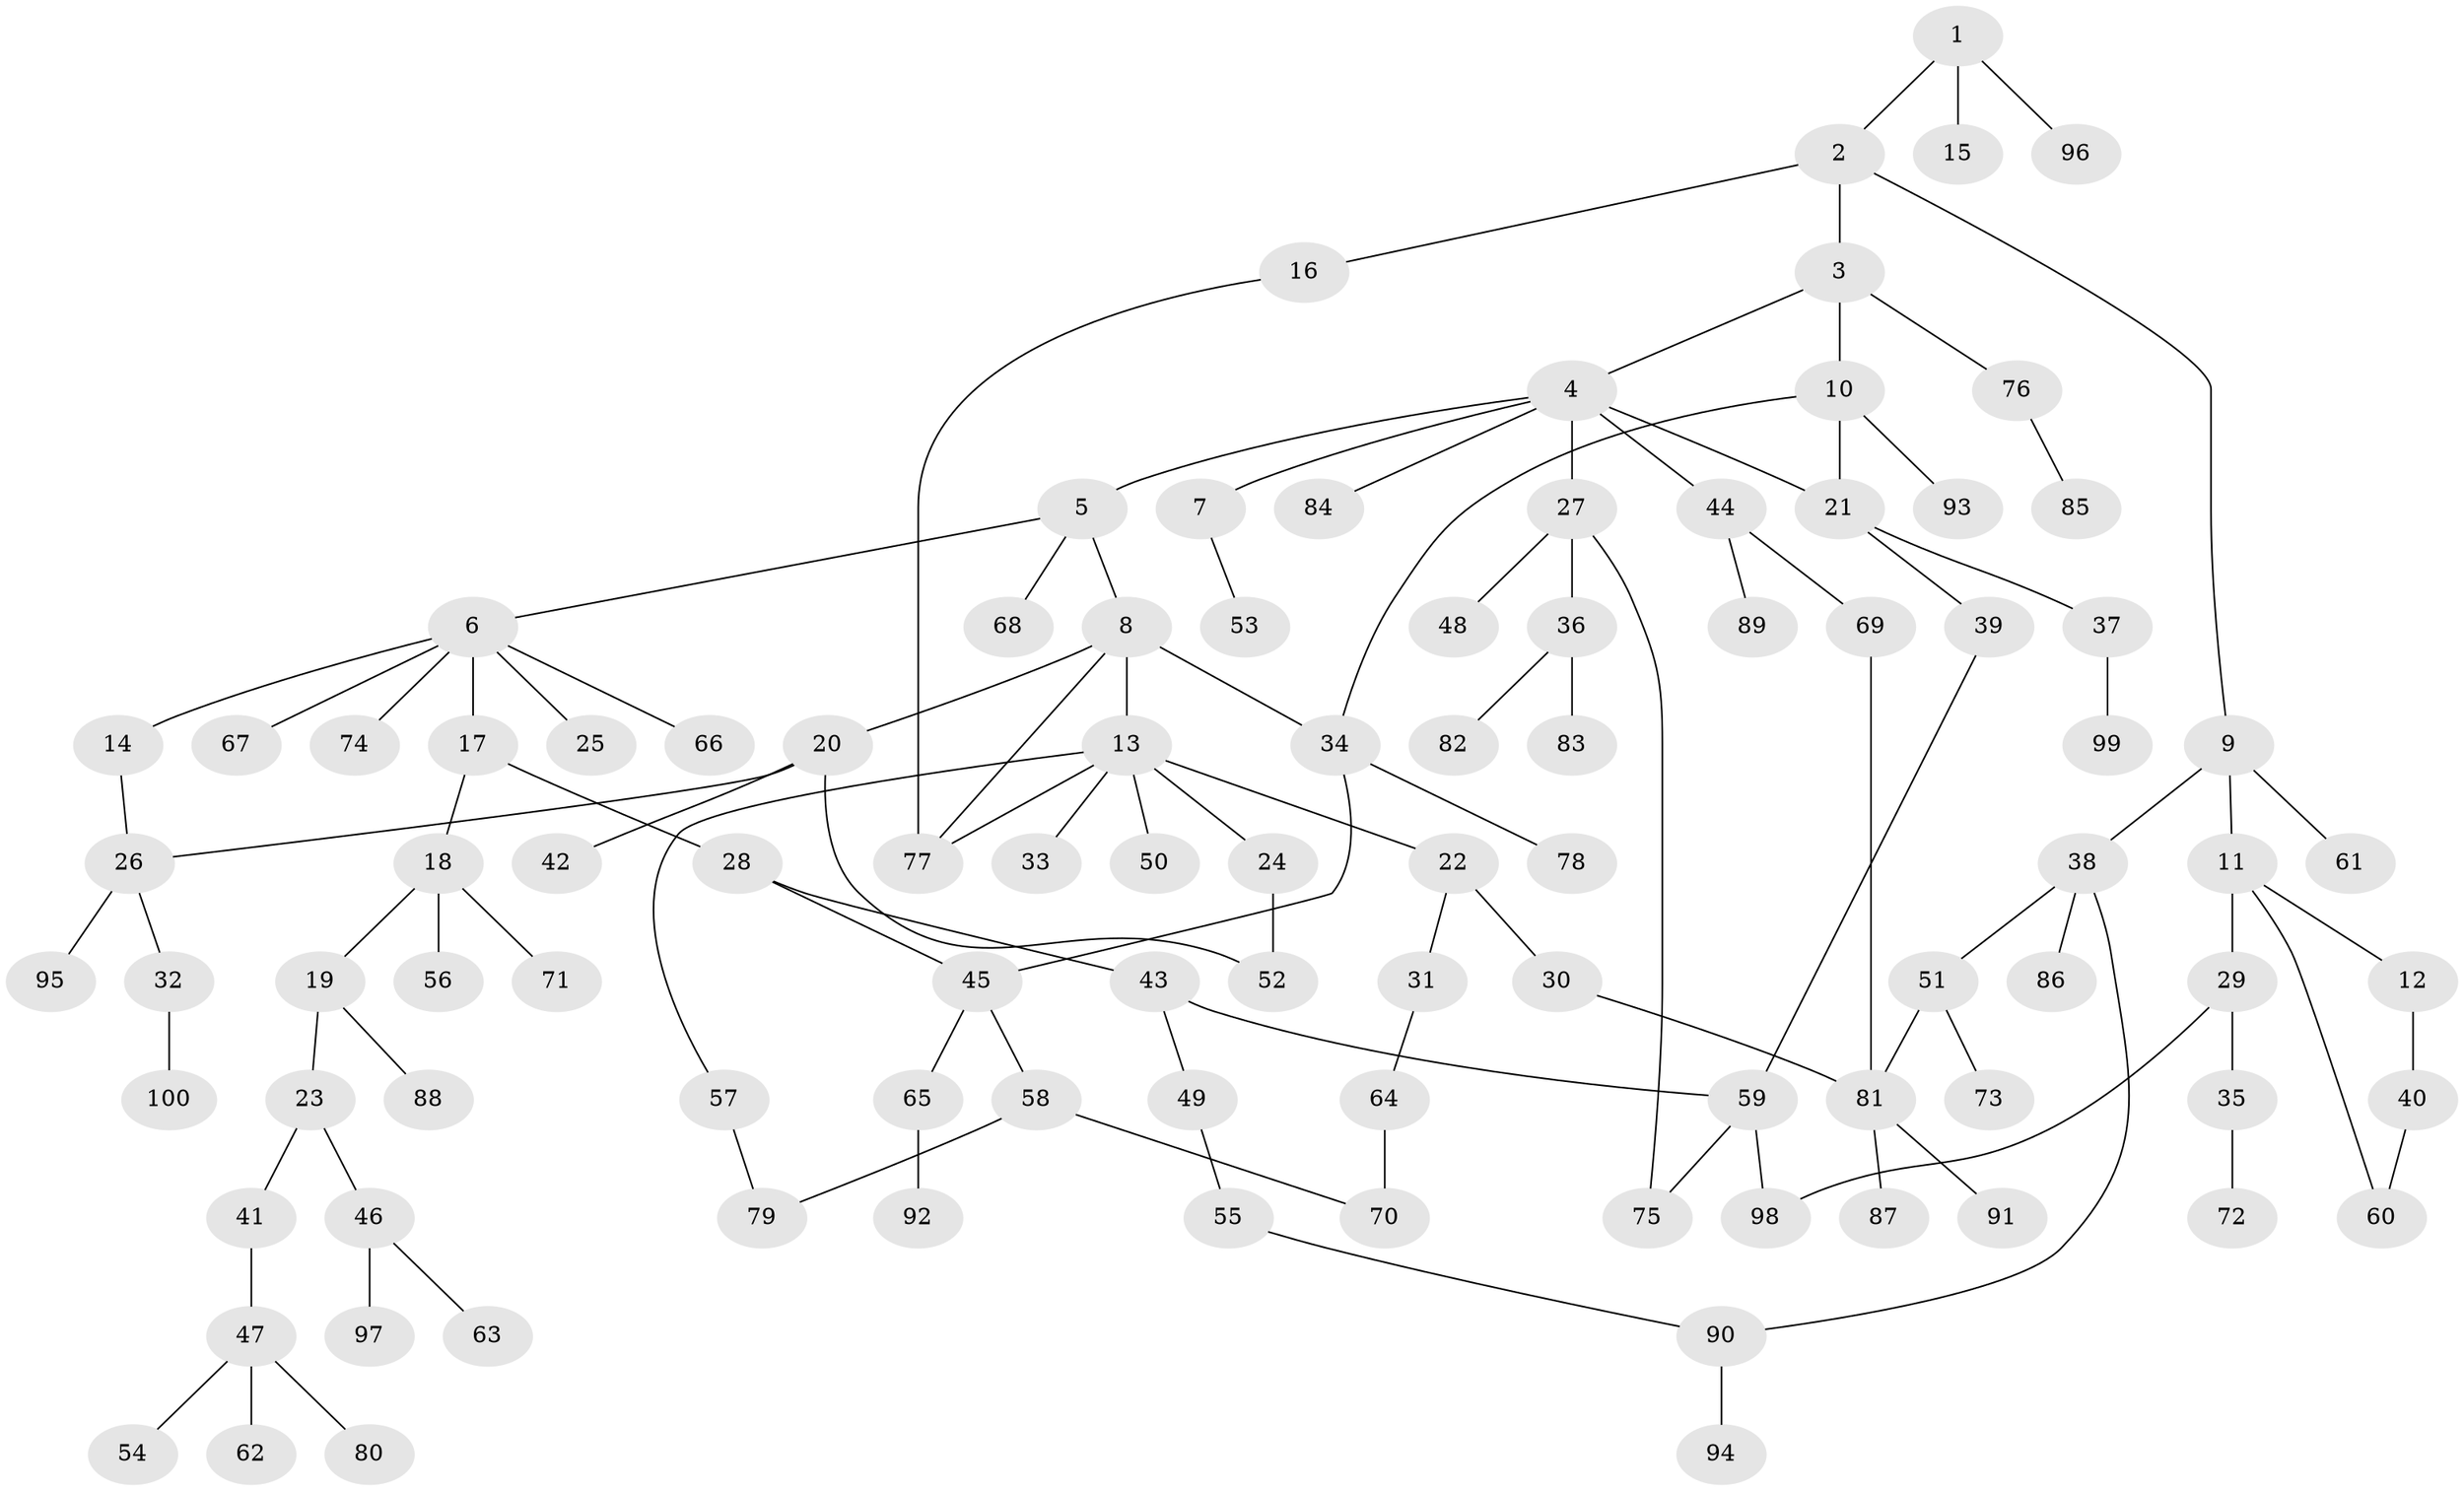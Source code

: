 // coarse degree distribution, {4: 0.16, 8: 0.02, 10: 0.02, 1: 0.36, 3: 0.16, 2: 0.22, 6: 0.02, 5: 0.04}
// Generated by graph-tools (version 1.1) at 2025/17/03/04/25 18:17:06]
// undirected, 100 vertices, 115 edges
graph export_dot {
graph [start="1"]
  node [color=gray90,style=filled];
  1;
  2;
  3;
  4;
  5;
  6;
  7;
  8;
  9;
  10;
  11;
  12;
  13;
  14;
  15;
  16;
  17;
  18;
  19;
  20;
  21;
  22;
  23;
  24;
  25;
  26;
  27;
  28;
  29;
  30;
  31;
  32;
  33;
  34;
  35;
  36;
  37;
  38;
  39;
  40;
  41;
  42;
  43;
  44;
  45;
  46;
  47;
  48;
  49;
  50;
  51;
  52;
  53;
  54;
  55;
  56;
  57;
  58;
  59;
  60;
  61;
  62;
  63;
  64;
  65;
  66;
  67;
  68;
  69;
  70;
  71;
  72;
  73;
  74;
  75;
  76;
  77;
  78;
  79;
  80;
  81;
  82;
  83;
  84;
  85;
  86;
  87;
  88;
  89;
  90;
  91;
  92;
  93;
  94;
  95;
  96;
  97;
  98;
  99;
  100;
  1 -- 2;
  1 -- 15;
  1 -- 96;
  2 -- 3;
  2 -- 9;
  2 -- 16;
  3 -- 4;
  3 -- 10;
  3 -- 76;
  4 -- 5;
  4 -- 7;
  4 -- 27;
  4 -- 44;
  4 -- 84;
  4 -- 21;
  5 -- 6;
  5 -- 8;
  5 -- 68;
  6 -- 14;
  6 -- 17;
  6 -- 25;
  6 -- 66;
  6 -- 67;
  6 -- 74;
  7 -- 53;
  8 -- 13;
  8 -- 20;
  8 -- 34;
  8 -- 77;
  9 -- 11;
  9 -- 38;
  9 -- 61;
  10 -- 21;
  10 -- 34;
  10 -- 93;
  11 -- 12;
  11 -- 29;
  11 -- 60;
  12 -- 40;
  13 -- 22;
  13 -- 24;
  13 -- 33;
  13 -- 50;
  13 -- 57;
  13 -- 77;
  14 -- 26;
  16 -- 77;
  17 -- 18;
  17 -- 28;
  18 -- 19;
  18 -- 56;
  18 -- 71;
  19 -- 23;
  19 -- 88;
  20 -- 26;
  20 -- 42;
  20 -- 52;
  21 -- 37;
  21 -- 39;
  22 -- 30;
  22 -- 31;
  23 -- 41;
  23 -- 46;
  24 -- 52;
  26 -- 32;
  26 -- 95;
  27 -- 36;
  27 -- 48;
  27 -- 75;
  28 -- 43;
  28 -- 45;
  29 -- 35;
  29 -- 98;
  30 -- 81;
  31 -- 64;
  32 -- 100;
  34 -- 45;
  34 -- 78;
  35 -- 72;
  36 -- 82;
  36 -- 83;
  37 -- 99;
  38 -- 51;
  38 -- 86;
  38 -- 90;
  39 -- 59;
  40 -- 60;
  41 -- 47;
  43 -- 49;
  43 -- 59;
  44 -- 69;
  44 -- 89;
  45 -- 58;
  45 -- 65;
  46 -- 63;
  46 -- 97;
  47 -- 54;
  47 -- 62;
  47 -- 80;
  49 -- 55;
  51 -- 73;
  51 -- 81;
  55 -- 90;
  57 -- 79;
  58 -- 70;
  58 -- 79;
  59 -- 98;
  59 -- 75;
  64 -- 70;
  65 -- 92;
  69 -- 81;
  76 -- 85;
  81 -- 87;
  81 -- 91;
  90 -- 94;
}
